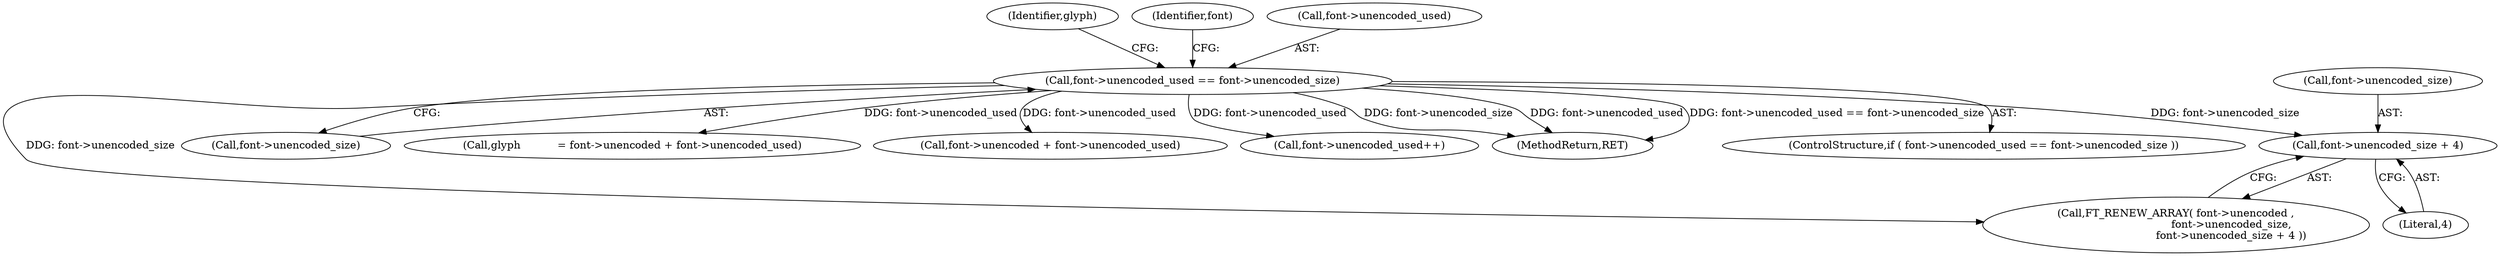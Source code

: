 digraph "0_savannah_07bdb6e289c7954e2a533039dc93c1c136099d2d@pointer" {
"1000723" [label="(Call,font->unencoded_size + 4)"];
"1000707" [label="(Call,font->unencoded_used == font->unencoded_size)"];
"1000716" [label="(Call,FT_RENEW_ARRAY( font->unencoded ,\n                                 font->unencoded_size,\n                                 font->unencoded_size + 4 ))"];
"1000735" [label="(Identifier,glyph)"];
"1000711" [label="(Call,font->unencoded_size)"];
"1000734" [label="(Call,glyph           = font->unencoded + font->unencoded_used)"];
"1000736" [label="(Call,font->unencoded + font->unencoded_used)"];
"1000727" [label="(Literal,4)"];
"1000723" [label="(Call,font->unencoded_size + 4)"];
"1000754" [label="(Call,font->unencoded_used++)"];
"1001568" [label="(MethodReturn,RET)"];
"1000707" [label="(Call,font->unencoded_used == font->unencoded_size)"];
"1000718" [label="(Identifier,font)"];
"1000706" [label="(ControlStructure,if ( font->unencoded_used == font->unencoded_size ))"];
"1000724" [label="(Call,font->unencoded_size)"];
"1000708" [label="(Call,font->unencoded_used)"];
"1000723" -> "1000716"  [label="AST: "];
"1000723" -> "1000727"  [label="CFG: "];
"1000724" -> "1000723"  [label="AST: "];
"1000727" -> "1000723"  [label="AST: "];
"1000716" -> "1000723"  [label="CFG: "];
"1000707" -> "1000723"  [label="DDG: font->unencoded_size"];
"1000707" -> "1000706"  [label="AST: "];
"1000707" -> "1000711"  [label="CFG: "];
"1000708" -> "1000707"  [label="AST: "];
"1000711" -> "1000707"  [label="AST: "];
"1000718" -> "1000707"  [label="CFG: "];
"1000735" -> "1000707"  [label="CFG: "];
"1000707" -> "1001568"  [label="DDG: font->unencoded_size"];
"1000707" -> "1001568"  [label="DDG: font->unencoded_used"];
"1000707" -> "1001568"  [label="DDG: font->unencoded_used == font->unencoded_size"];
"1000707" -> "1000716"  [label="DDG: font->unencoded_size"];
"1000707" -> "1000734"  [label="DDG: font->unencoded_used"];
"1000707" -> "1000736"  [label="DDG: font->unencoded_used"];
"1000707" -> "1000754"  [label="DDG: font->unencoded_used"];
}
